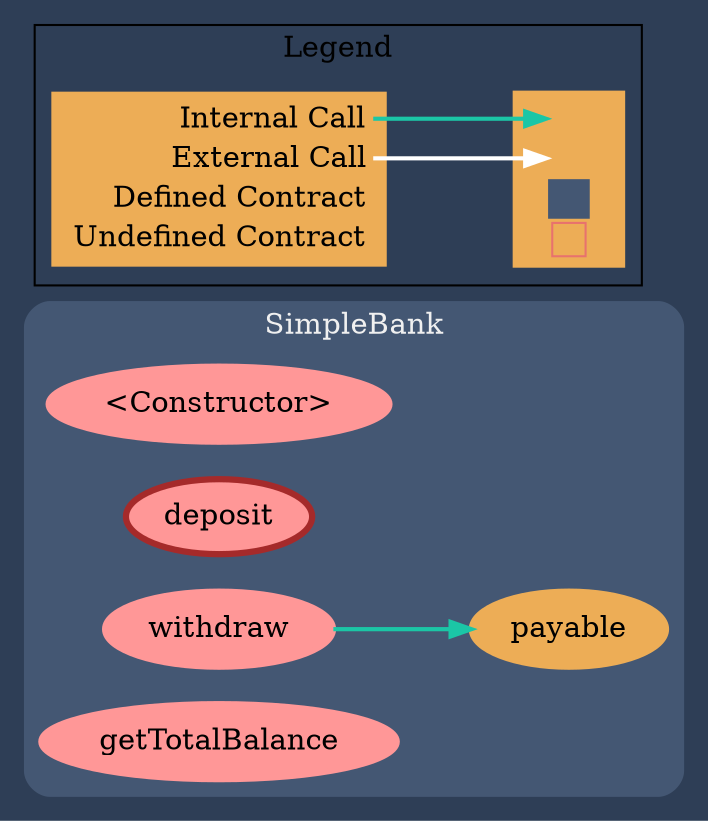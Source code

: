 digraph G {
  graph [ ratio = "auto", page = "100", compound =true, bgcolor = "#2e3e56" ];
  node [ style = "filled", fillcolor = "#edad56", color = "#edad56", penwidth =3 ];
  edge [ color = "#fcfcfc", penwidth =2, fontname = "helvetica Neue Ultra Light" ];
subgraph "clusterSimpleBank" {
  graph [ label = "SimpleBank", color = "#445773", fontcolor = "#f0f0f0", style = "rounded", bgcolor = "#445773" ];
  "SimpleBank.<Constructor>" [ label = "<Constructor>", color = "#FF9797", fillcolor = "#FF9797" ];
  "SimpleBank.deposit" [ label = "deposit", color = "brown", fillcolor = "#FF9797" ];
  "SimpleBank.withdraw" [ label = "withdraw", color = "#FF9797", fillcolor = "#FF9797" ];
  "SimpleBank.getTotalBalance" [ label = "getTotalBalance", color = "#FF9797", fillcolor = "#FF9797" ];
  "SimpleBank.payable" [ label = "payable" ];
}

  "SimpleBank.withdraw";
  "SimpleBank.payable";
  "SimpleBank.withdraw" -> "SimpleBank.payable" [ color = "#1bc6a6" ];


rankdir=LR
node [shape=plaintext]
subgraph cluster_01 { 
label = "Legend";
key [label=<<table border="0" cellpadding="2" cellspacing="0" cellborder="0">
  <tr><td align="right" port="i1">Internal Call</td></tr>
  <tr><td align="right" port="i2">External Call</td></tr>
  <tr><td align="right" port="i3">Defined Contract</td></tr>
  <tr><td align="right" port="i4">Undefined Contract</td></tr>
  </table>>]
key2 [label=<<table border="0" cellpadding="2" cellspacing="0" cellborder="0">
  <tr><td port="i1">&nbsp;&nbsp;&nbsp;</td></tr>
  <tr><td port="i2">&nbsp;&nbsp;&nbsp;</td></tr>
  <tr><td port="i3" bgcolor="#445773">&nbsp;&nbsp;&nbsp;</td></tr>
  <tr><td port="i4">
    <table border="1" cellborder="0" cellspacing="0" cellpadding="7" color="#e8726d">
      <tr>
       <td></td>
      </tr>
     </table>
  </td></tr>
  </table>>]
key:i1:e -> key2:i1:w [color="#1bc6a6"]
key:i2:e -> key2:i2:w [color="white"]
}
}
